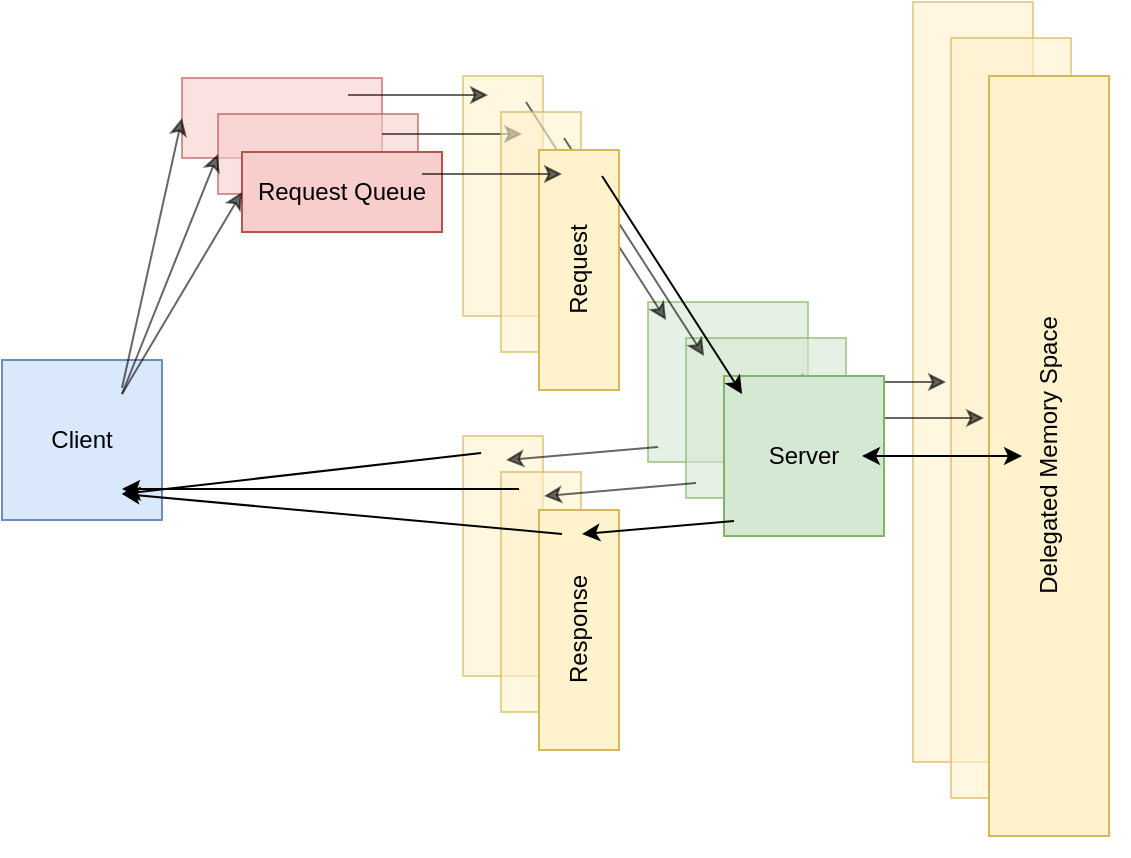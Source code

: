 <mxfile version="12.1.0" type="device" pages="1"><diagram id="7bmhLiZwpcJH5T8VALgp" name="Page-1"><mxGraphModel dx="1042" dy="486" grid="1" gridSize="10" guides="1" tooltips="1" connect="1" arrows="1" fold="1" page="1" pageScale="1" pageWidth="850" pageHeight="1100" math="0" shadow="0"><root><mxCell id="0"/><mxCell id="1" parent="0"/><mxCell id="c9MMybVQ7SlNscGkZTdV-13" value="Client" style="whiteSpace=wrap;html=1;aspect=fixed;flipV=1;fillColor=#dae8fc;strokeColor=#6c8ebf;" vertex="1" parent="1"><mxGeometry x="40" y="263" width="80" height="80" as="geometry"/></mxCell><mxCell id="c9MMybVQ7SlNscGkZTdV-56" value="" style="group" vertex="1" connectable="0" parent="1"><mxGeometry x="167" y="113" width="417.5" height="380" as="geometry"/></mxCell><mxCell id="c9MMybVQ7SlNscGkZTdV-57" value="" style="group;opacity=60;" vertex="1" connectable="0" parent="c9MMybVQ7SlNscGkZTdV-56"><mxGeometry x="-29" y="-29" width="417.5" height="380" as="geometry"/></mxCell><mxCell id="c9MMybVQ7SlNscGkZTdV-59" value="" style="whiteSpace=wrap;html=1;aspect=fixed;flipV=1;fillColor=#d5e8d4;strokeColor=#82b366;opacity=60;" vertex="1" parent="c9MMybVQ7SlNscGkZTdV-57"><mxGeometry x="225" y="150" width="80" height="80" as="geometry"/></mxCell><mxCell id="c9MMybVQ7SlNscGkZTdV-60" value="" style="rounded=0;whiteSpace=wrap;html=1;flipV=1;horizontal=0;fillColor=#fff2cc;strokeColor=#d6b656;opacity=60;" vertex="1" parent="c9MMybVQ7SlNscGkZTdV-57"><mxGeometry x="132.5" y="217" width="40" height="120" as="geometry"/></mxCell><mxCell id="c9MMybVQ7SlNscGkZTdV-61" value="" style="rounded=0;whiteSpace=wrap;html=1;horizontal=0;fillColor=#fff2cc;strokeColor=#d6b656;opacity=60;" vertex="1" parent="c9MMybVQ7SlNscGkZTdV-57"><mxGeometry x="357.5" width="60" height="380" as="geometry"/></mxCell><mxCell id="c9MMybVQ7SlNscGkZTdV-62" value="" style="rounded=0;whiteSpace=wrap;html=1;flipV=1;horizontal=0;fillColor=#fff2cc;strokeColor=#d6b656;opacity=60;" vertex="1" parent="c9MMybVQ7SlNscGkZTdV-57"><mxGeometry x="132.5" y="37" width="40" height="120" as="geometry"/></mxCell><mxCell id="c9MMybVQ7SlNscGkZTdV-63" value="" style="endArrow=classic;html=1;entryX=0.113;entryY=0.888;entryDx=0;entryDy=0;entryPerimeter=0;exitX=0.788;exitY=0.892;exitDx=0;exitDy=0;exitPerimeter=0;opacity=60;" edge="1" parent="c9MMybVQ7SlNscGkZTdV-57" source="c9MMybVQ7SlNscGkZTdV-62" target="c9MMybVQ7SlNscGkZTdV-59"><mxGeometry width="50" height="50" relative="1" as="geometry"><mxPoint x="172.5" y="50" as="sourcePoint"/><mxPoint x="222.5" as="targetPoint"/></mxGeometry></mxCell><mxCell id="c9MMybVQ7SlNscGkZTdV-64" value="" style="endArrow=classic;startArrow=classic;html=1;entryX=0.275;entryY=0.5;entryDx=0;entryDy=0;entryPerimeter=0;opacity=60;" edge="1" parent="c9MMybVQ7SlNscGkZTdV-57" target="c9MMybVQ7SlNscGkZTdV-61"><mxGeometry width="50" height="50" relative="1" as="geometry"><mxPoint x="294" y="190" as="sourcePoint"/><mxPoint x="344" y="140" as="targetPoint"/></mxGeometry></mxCell><mxCell id="c9MMybVQ7SlNscGkZTdV-65" value="" style="endArrow=classic;html=1;entryX=0.538;entryY=0.9;entryDx=0;entryDy=0;entryPerimeter=0;exitX=0.788;exitY=0.892;exitDx=0;exitDy=0;exitPerimeter=0;opacity=60;" edge="1" parent="c9MMybVQ7SlNscGkZTdV-57" target="c9MMybVQ7SlNscGkZTdV-60"><mxGeometry width="50" height="50" relative="1" as="geometry"><mxPoint x="230.02" y="222.46" as="sourcePoint"/><mxPoint x="300.04" y="331.46" as="targetPoint"/></mxGeometry></mxCell><mxCell id="c9MMybVQ7SlNscGkZTdV-76" value="" style="rounded=0;whiteSpace=wrap;html=1;shadow=0;fillColor=#f8cecc;strokeColor=#b85450;opacity=60;" vertex="1" parent="c9MMybVQ7SlNscGkZTdV-57"><mxGeometry x="-8" y="38" width="100" height="40" as="geometry"/></mxCell><mxCell id="c9MMybVQ7SlNscGkZTdV-75" value="" style="rounded=0;whiteSpace=wrap;html=1;shadow=0;fillColor=#f8cecc;strokeColor=#b85450;opacity=60;" vertex="1" parent="c9MMybVQ7SlNscGkZTdV-57"><mxGeometry x="10" y="56" width="100" height="40" as="geometry"/></mxCell><mxCell id="c9MMybVQ7SlNscGkZTdV-74" value="Request Queue" style="rounded=0;whiteSpace=wrap;html=1;shadow=0;fillColor=#f8cecc;strokeColor=#b85450;" vertex="1" parent="c9MMybVQ7SlNscGkZTdV-57"><mxGeometry x="22" y="75" width="100" height="40" as="geometry"/></mxCell><mxCell id="c9MMybVQ7SlNscGkZTdV-80" value="" style="endArrow=classic;html=1;opacity=60;exitX=0.9;exitY=0.275;exitDx=0;exitDy=0;exitPerimeter=0;" edge="1" parent="c9MMybVQ7SlNscGkZTdV-57"><mxGeometry width="50" height="50" relative="1" as="geometry"><mxPoint x="92" y="66" as="sourcePoint"/><mxPoint x="162" y="66" as="targetPoint"/></mxGeometry></mxCell><mxCell id="c9MMybVQ7SlNscGkZTdV-46" value="" style="group" vertex="1" connectable="0" parent="1"><mxGeometry x="186" y="131" width="417.5" height="380" as="geometry"/></mxCell><mxCell id="c9MMybVQ7SlNscGkZTdV-47" value="" style="group;opacity=60;" vertex="1" connectable="0" parent="c9MMybVQ7SlNscGkZTdV-46"><mxGeometry x="-29" y="-29" width="417.5" height="380" as="geometry"/></mxCell><mxCell id="c9MMybVQ7SlNscGkZTdV-49" value="" style="whiteSpace=wrap;html=1;aspect=fixed;flipV=1;fillColor=#d5e8d4;strokeColor=#82b366;opacity=60;" vertex="1" parent="c9MMybVQ7SlNscGkZTdV-47"><mxGeometry x="225" y="150" width="80" height="80" as="geometry"/></mxCell><mxCell id="c9MMybVQ7SlNscGkZTdV-50" value="" style="rounded=0;whiteSpace=wrap;html=1;flipV=1;horizontal=0;fillColor=#fff2cc;strokeColor=#d6b656;opacity=60;" vertex="1" parent="c9MMybVQ7SlNscGkZTdV-47"><mxGeometry x="132.5" y="217" width="40" height="120" as="geometry"/></mxCell><mxCell id="c9MMybVQ7SlNscGkZTdV-51" value="" style="rounded=0;whiteSpace=wrap;html=1;horizontal=0;fillColor=#fff2cc;strokeColor=#d6b656;opacity=60;" vertex="1" parent="c9MMybVQ7SlNscGkZTdV-47"><mxGeometry x="357.5" width="60" height="380" as="geometry"/></mxCell><mxCell id="c9MMybVQ7SlNscGkZTdV-52" value="" style="rounded=0;whiteSpace=wrap;html=1;flipV=1;horizontal=0;fillColor=#fff2cc;strokeColor=#d6b656;opacity=60;" vertex="1" parent="c9MMybVQ7SlNscGkZTdV-47"><mxGeometry x="132.5" y="37" width="40" height="120" as="geometry"/></mxCell><mxCell id="c9MMybVQ7SlNscGkZTdV-53" value="" style="endArrow=classic;html=1;entryX=0.113;entryY=0.888;entryDx=0;entryDy=0;entryPerimeter=0;exitX=0.788;exitY=0.892;exitDx=0;exitDy=0;exitPerimeter=0;opacity=60;" edge="1" parent="c9MMybVQ7SlNscGkZTdV-47" source="c9MMybVQ7SlNscGkZTdV-52" target="c9MMybVQ7SlNscGkZTdV-49"><mxGeometry width="50" height="50" relative="1" as="geometry"><mxPoint x="172.5" y="50" as="sourcePoint"/><mxPoint x="222.5" as="targetPoint"/></mxGeometry></mxCell><mxCell id="c9MMybVQ7SlNscGkZTdV-54" value="" style="endArrow=classic;startArrow=classic;html=1;entryX=0.275;entryY=0.5;entryDx=0;entryDy=0;entryPerimeter=0;opacity=60;" edge="1" parent="c9MMybVQ7SlNscGkZTdV-47" target="c9MMybVQ7SlNscGkZTdV-51"><mxGeometry width="50" height="50" relative="1" as="geometry"><mxPoint x="294" y="190" as="sourcePoint"/><mxPoint x="344" y="140" as="targetPoint"/></mxGeometry></mxCell><mxCell id="c9MMybVQ7SlNscGkZTdV-55" value="" style="endArrow=classic;html=1;entryX=0.538;entryY=0.9;entryDx=0;entryDy=0;entryPerimeter=0;exitX=0.788;exitY=0.892;exitDx=0;exitDy=0;exitPerimeter=0;opacity=60;" edge="1" parent="c9MMybVQ7SlNscGkZTdV-47" target="c9MMybVQ7SlNscGkZTdV-50"><mxGeometry width="50" height="50" relative="1" as="geometry"><mxPoint x="230.02" y="222.46" as="sourcePoint"/><mxPoint x="300.04" y="331.46" as="targetPoint"/></mxGeometry></mxCell><mxCell id="c9MMybVQ7SlNscGkZTdV-45" value="" style="group" vertex="1" connectable="0" parent="1"><mxGeometry x="176" y="121" width="417.5" height="380" as="geometry"/></mxCell><mxCell id="c9MMybVQ7SlNscGkZTdV-12" value="" style="group" vertex="1" connectable="0" parent="c9MMybVQ7SlNscGkZTdV-45"><mxGeometry width="417.5" height="380" as="geometry"/></mxCell><mxCell id="c9MMybVQ7SlNscGkZTdV-14" value="Server" style="whiteSpace=wrap;html=1;aspect=fixed;flipV=1;fillColor=#d5e8d4;strokeColor=#82b366;" vertex="1" parent="c9MMybVQ7SlNscGkZTdV-12"><mxGeometry x="225" y="150" width="80" height="80" as="geometry"/></mxCell><mxCell id="c9MMybVQ7SlNscGkZTdV-16" value="Response" style="rounded=0;whiteSpace=wrap;html=1;flipV=1;horizontal=0;fillColor=#fff2cc;strokeColor=#d6b656;" vertex="1" parent="c9MMybVQ7SlNscGkZTdV-12"><mxGeometry x="132.5" y="217" width="40" height="120" as="geometry"/></mxCell><mxCell id="c9MMybVQ7SlNscGkZTdV-17" value="Delegated Memory Space" style="rounded=0;whiteSpace=wrap;html=1;horizontal=0;fillColor=#fff2cc;strokeColor=#d6b656;" vertex="1" parent="c9MMybVQ7SlNscGkZTdV-12"><mxGeometry x="357.5" width="60" height="380" as="geometry"/></mxCell><mxCell id="c9MMybVQ7SlNscGkZTdV-15" value="Request" style="rounded=0;whiteSpace=wrap;html=1;flipV=1;horizontal=0;fillColor=#fff2cc;strokeColor=#d6b656;" vertex="1" parent="c9MMybVQ7SlNscGkZTdV-12"><mxGeometry x="132.5" y="37" width="40" height="120" as="geometry"/></mxCell><mxCell id="c9MMybVQ7SlNscGkZTdV-39" value="" style="endArrow=classic;html=1;entryX=0.113;entryY=0.888;entryDx=0;entryDy=0;entryPerimeter=0;exitX=0.788;exitY=0.892;exitDx=0;exitDy=0;exitPerimeter=0;" edge="1" parent="c9MMybVQ7SlNscGkZTdV-12" source="c9MMybVQ7SlNscGkZTdV-15" target="c9MMybVQ7SlNscGkZTdV-14"><mxGeometry width="50" height="50" relative="1" as="geometry"><mxPoint x="172.5" y="50" as="sourcePoint"/><mxPoint x="222.5" as="targetPoint"/></mxGeometry></mxCell><mxCell id="c9MMybVQ7SlNscGkZTdV-43" value="" style="endArrow=classic;startArrow=classic;html=1;entryX=0.275;entryY=0.5;entryDx=0;entryDy=0;entryPerimeter=0;" edge="1" parent="c9MMybVQ7SlNscGkZTdV-12" target="c9MMybVQ7SlNscGkZTdV-17"><mxGeometry width="50" height="50" relative="1" as="geometry"><mxPoint x="294" y="190" as="sourcePoint"/><mxPoint x="344" y="140" as="targetPoint"/></mxGeometry></mxCell><mxCell id="c9MMybVQ7SlNscGkZTdV-44" value="" style="endArrow=classic;html=1;entryX=0.538;entryY=0.9;entryDx=0;entryDy=0;entryPerimeter=0;exitX=0.788;exitY=0.892;exitDx=0;exitDy=0;exitPerimeter=0;" edge="1" parent="c9MMybVQ7SlNscGkZTdV-12" target="c9MMybVQ7SlNscGkZTdV-16"><mxGeometry width="50" height="50" relative="1" as="geometry"><mxPoint x="230.02" y="222.46" as="sourcePoint"/><mxPoint x="300.04" y="331.46" as="targetPoint"/></mxGeometry></mxCell><mxCell id="c9MMybVQ7SlNscGkZTdV-71" value="" style="endArrow=classic;html=1;exitX=0.288;exitY=0.9;exitDx=0;exitDy=0;exitPerimeter=0;entryX=0.75;entryY=0.194;entryDx=0;entryDy=0;entryPerimeter=0;" edge="1" parent="c9MMybVQ7SlNscGkZTdV-12" target="c9MMybVQ7SlNscGkZTdV-13"><mxGeometry width="50" height="50" relative="1" as="geometry"><mxPoint x="122.52" y="206.5" as="sourcePoint"/><mxPoint x="64" y="219" as="targetPoint"/></mxGeometry></mxCell><mxCell id="c9MMybVQ7SlNscGkZTdV-81" value="" style="endArrow=classic;html=1;opacity=60;exitX=0.9;exitY=0.275;exitDx=0;exitDy=0;exitPerimeter=0;" edge="1" parent="c9MMybVQ7SlNscGkZTdV-12"><mxGeometry width="50" height="50" relative="1" as="geometry"><mxPoint x="37" y="9.5" as="sourcePoint"/><mxPoint x="107" y="9.5" as="targetPoint"/></mxGeometry></mxCell><mxCell id="c9MMybVQ7SlNscGkZTdV-72" value="" style="endArrow=classic;html=1;exitX=0.288;exitY=0.9;exitDx=0;exitDy=0;exitPerimeter=0;entryX=0.75;entryY=0.163;entryDx=0;entryDy=0;entryPerimeter=0;" edge="1" parent="c9MMybVQ7SlNscGkZTdV-12" target="c9MMybVQ7SlNscGkZTdV-13"><mxGeometry width="50" height="50" relative="1" as="geometry"><mxPoint x="103.52" y="188.5" as="sourcePoint"/><mxPoint x="64" y="219" as="targetPoint"/></mxGeometry></mxCell><mxCell id="c9MMybVQ7SlNscGkZTdV-68" value="" style="endArrow=classic;html=1;opacity=60;exitX=0.9;exitY=0.275;exitDx=0;exitDy=0;exitPerimeter=0;" edge="1" parent="1" source="c9MMybVQ7SlNscGkZTdV-74"><mxGeometry width="50" height="50" relative="1" as="geometry"><mxPoint x="250" y="280" as="sourcePoint"/><mxPoint x="320" y="170" as="targetPoint"/></mxGeometry></mxCell><mxCell id="c9MMybVQ7SlNscGkZTdV-70" value="" style="endArrow=classic;html=1;exitX=0.288;exitY=0.9;exitDx=0;exitDy=0;exitPerimeter=0;entryX=0.75;entryY=0.163;entryDx=0;entryDy=0;entryPerimeter=0;" edge="1" parent="1" source="c9MMybVQ7SlNscGkZTdV-16" target="c9MMybVQ7SlNscGkZTdV-13"><mxGeometry width="50" height="50" relative="1" as="geometry"><mxPoint x="310.52" y="334.96" as="sourcePoint"/><mxPoint x="240" y="342" as="targetPoint"/></mxGeometry></mxCell><mxCell id="c9MMybVQ7SlNscGkZTdV-82" value="" style="endArrow=classic;html=1;opacity=60;entryX=0;entryY=0.5;entryDx=0;entryDy=0;" edge="1" parent="1" target="c9MMybVQ7SlNscGkZTdV-76"><mxGeometry width="50" height="50" relative="1" as="geometry"><mxPoint x="100" y="277" as="sourcePoint"/><mxPoint x="155" y="227" as="targetPoint"/></mxGeometry></mxCell><mxCell id="c9MMybVQ7SlNscGkZTdV-83" value="" style="endArrow=classic;html=1;opacity=60;entryX=0;entryY=0.5;entryDx=0;entryDy=0;" edge="1" parent="1" target="c9MMybVQ7SlNscGkZTdV-75"><mxGeometry width="50" height="50" relative="1" as="geometry"><mxPoint x="100" y="280" as="sourcePoint"/><mxPoint x="150" y="140" as="targetPoint"/></mxGeometry></mxCell><mxCell id="c9MMybVQ7SlNscGkZTdV-84" value="" style="endArrow=classic;html=1;opacity=60;entryX=0;entryY=0.5;entryDx=0;entryDy=0;" edge="1" parent="1" target="c9MMybVQ7SlNscGkZTdV-74"><mxGeometry width="50" height="50" relative="1" as="geometry"><mxPoint x="100" y="280" as="sourcePoint"/><mxPoint x="160" y="150" as="targetPoint"/></mxGeometry></mxCell></root></mxGraphModel></diagram></mxfile>